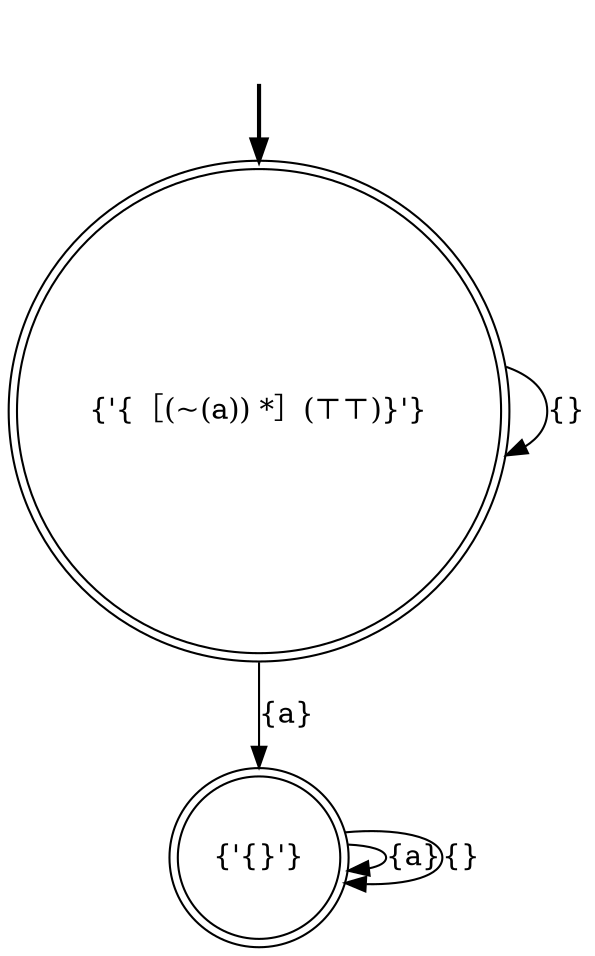 digraph {
	fake [style=invisible]
	"{'{}'}" [shape=doublecircle]
	"{'{［(~(a)) *］(⊤⊤)}'}" [root=true shape=doublecircle]
	fake -> "{'{［(~(a)) *］(⊤⊤)}'}" [style=bold]
	"{'{}'}" -> "{'{}'}" [label="{a}"]
	"{'{}'}" -> "{'{}'}" [label="{}"]
	"{'{［(~(a)) *］(⊤⊤)}'}" -> "{'{［(~(a)) *］(⊤⊤)}'}" [label="{}"]
	"{'{［(~(a)) *］(⊤⊤)}'}" -> "{'{}'}" [label="{a}"]
}
